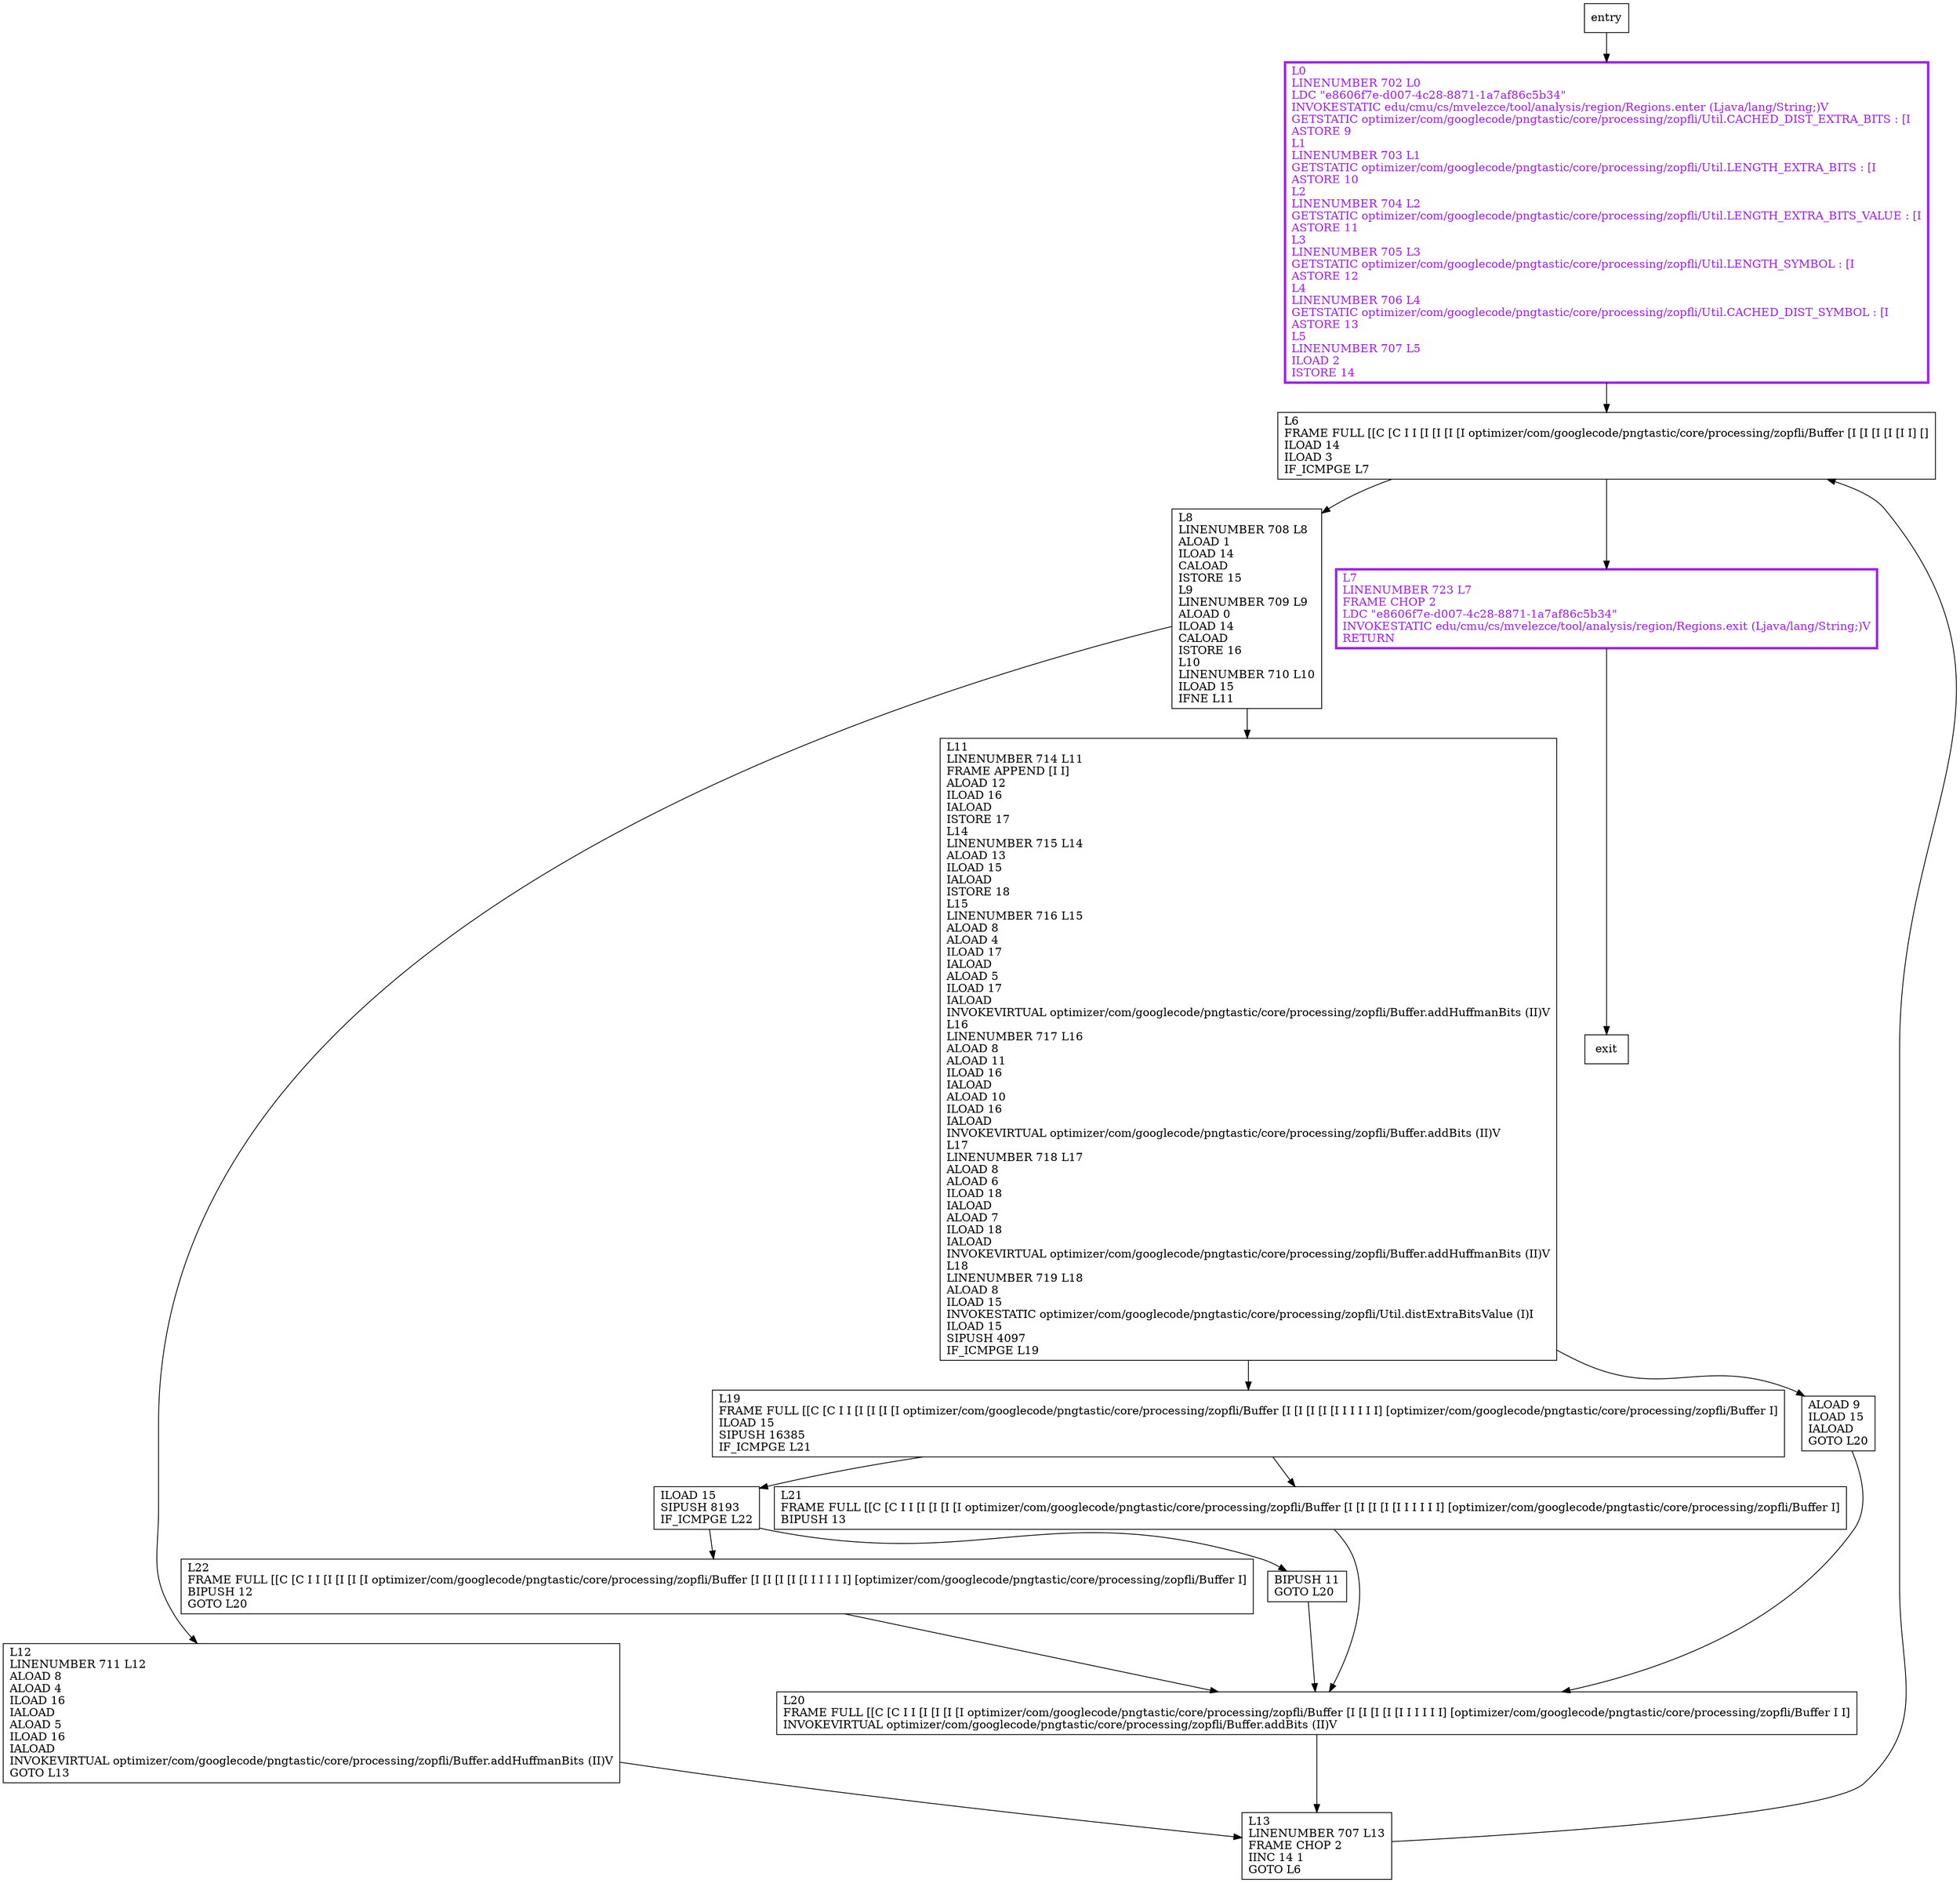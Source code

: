 digraph addLzData {
node [shape=record];
1744713739 [label="L0\lLINENUMBER 702 L0\lLDC \"e8606f7e-d007-4c28-8871-1a7af86c5b34\"\lINVOKESTATIC edu/cmu/cs/mvelezce/tool/analysis/region/Regions.enter (Ljava/lang/String;)V\lGETSTATIC optimizer/com/googlecode/pngtastic/core/processing/zopfli/Util.CACHED_DIST_EXTRA_BITS : [I\lASTORE 9\lL1\lLINENUMBER 703 L1\lGETSTATIC optimizer/com/googlecode/pngtastic/core/processing/zopfli/Util.LENGTH_EXTRA_BITS : [I\lASTORE 10\lL2\lLINENUMBER 704 L2\lGETSTATIC optimizer/com/googlecode/pngtastic/core/processing/zopfli/Util.LENGTH_EXTRA_BITS_VALUE : [I\lASTORE 11\lL3\lLINENUMBER 705 L3\lGETSTATIC optimizer/com/googlecode/pngtastic/core/processing/zopfli/Util.LENGTH_SYMBOL : [I\lASTORE 12\lL4\lLINENUMBER 706 L4\lGETSTATIC optimizer/com/googlecode/pngtastic/core/processing/zopfli/Util.CACHED_DIST_SYMBOL : [I\lASTORE 13\lL5\lLINENUMBER 707 L5\lILOAD 2\lISTORE 14\l"];
495051009 [label="L20\lFRAME FULL [[C [C I I [I [I [I [I optimizer/com/googlecode/pngtastic/core/processing/zopfli/Buffer [I [I [I [I [I I I I I I] [optimizer/com/googlecode/pngtastic/core/processing/zopfli/Buffer I I]\lINVOKEVIRTUAL optimizer/com/googlecode/pngtastic/core/processing/zopfli/Buffer.addBits (II)V\l"];
1238994373 [label="L19\lFRAME FULL [[C [C I I [I [I [I [I optimizer/com/googlecode/pngtastic/core/processing/zopfli/Buffer [I [I [I [I [I I I I I I] [optimizer/com/googlecode/pngtastic/core/processing/zopfli/Buffer I]\lILOAD 15\lSIPUSH 16385\lIF_ICMPGE L21\l"];
374646930 [label="L6\lFRAME FULL [[C [C I I [I [I [I [I optimizer/com/googlecode/pngtastic/core/processing/zopfli/Buffer [I [I [I [I [I I] []\lILOAD 14\lILOAD 3\lIF_ICMPGE L7\l"];
584501954 [label="L22\lFRAME FULL [[C [C I I [I [I [I [I optimizer/com/googlecode/pngtastic/core/processing/zopfli/Buffer [I [I [I [I [I I I I I I] [optimizer/com/googlecode/pngtastic/core/processing/zopfli/Buffer I]\lBIPUSH 12\lGOTO L20\l"];
1038988454 [label="L8\lLINENUMBER 708 L8\lALOAD 1\lILOAD 14\lCALOAD\lISTORE 15\lL9\lLINENUMBER 709 L9\lALOAD 0\lILOAD 14\lCALOAD\lISTORE 16\lL10\lLINENUMBER 710 L10\lILOAD 15\lIFNE L11\l"];
1096682443 [label="L12\lLINENUMBER 711 L12\lALOAD 8\lALOAD 4\lILOAD 16\lIALOAD\lALOAD 5\lILOAD 16\lIALOAD\lINVOKEVIRTUAL optimizer/com/googlecode/pngtastic/core/processing/zopfli/Buffer.addHuffmanBits (II)V\lGOTO L13\l"];
200744172 [label="ILOAD 15\lSIPUSH 8193\lIF_ICMPGE L22\l"];
741390111 [label="ALOAD 9\lILOAD 15\lIALOAD\lGOTO L20\l"];
423711439 [label="L13\lLINENUMBER 707 L13\lFRAME CHOP 2\lIINC 14 1\lGOTO L6\l"];
247795540 [label="L21\lFRAME FULL [[C [C I I [I [I [I [I optimizer/com/googlecode/pngtastic/core/processing/zopfli/Buffer [I [I [I [I [I I I I I I] [optimizer/com/googlecode/pngtastic/core/processing/zopfli/Buffer I]\lBIPUSH 13\l"];
1244815033 [label="L7\lLINENUMBER 723 L7\lFRAME CHOP 2\lLDC \"e8606f7e-d007-4c28-8871-1a7af86c5b34\"\lINVOKESTATIC edu/cmu/cs/mvelezce/tool/analysis/region/Regions.exit (Ljava/lang/String;)V\lRETURN\l"];
1475759966 [label="L11\lLINENUMBER 714 L11\lFRAME APPEND [I I]\lALOAD 12\lILOAD 16\lIALOAD\lISTORE 17\lL14\lLINENUMBER 715 L14\lALOAD 13\lILOAD 15\lIALOAD\lISTORE 18\lL15\lLINENUMBER 716 L15\lALOAD 8\lALOAD 4\lILOAD 17\lIALOAD\lALOAD 5\lILOAD 17\lIALOAD\lINVOKEVIRTUAL optimizer/com/googlecode/pngtastic/core/processing/zopfli/Buffer.addHuffmanBits (II)V\lL16\lLINENUMBER 717 L16\lALOAD 8\lALOAD 11\lILOAD 16\lIALOAD\lALOAD 10\lILOAD 16\lIALOAD\lINVOKEVIRTUAL optimizer/com/googlecode/pngtastic/core/processing/zopfli/Buffer.addBits (II)V\lL17\lLINENUMBER 718 L17\lALOAD 8\lALOAD 6\lILOAD 18\lIALOAD\lALOAD 7\lILOAD 18\lIALOAD\lINVOKEVIRTUAL optimizer/com/googlecode/pngtastic/core/processing/zopfli/Buffer.addHuffmanBits (II)V\lL18\lLINENUMBER 719 L18\lALOAD 8\lILOAD 15\lINVOKESTATIC optimizer/com/googlecode/pngtastic/core/processing/zopfli/Util.distExtraBitsValue (I)I\lILOAD 15\lSIPUSH 4097\lIF_ICMPGE L19\l"];
818785904 [label="BIPUSH 11\lGOTO L20\l"];
entry;
exit;
1744713739 -> 374646930;
495051009 -> 423711439;
1238994373 -> 200744172;
1238994373 -> 247795540;
374646930 -> 1038988454;
374646930 -> 1244815033;
584501954 -> 495051009;
entry -> 1744713739;
1038988454 -> 1096682443;
1038988454 -> 1475759966;
1096682443 -> 423711439;
200744172 -> 584501954;
200744172 -> 818785904;
741390111 -> 495051009;
423711439 -> 374646930;
247795540 -> 495051009;
1244815033 -> exit;
1475759966 -> 1238994373;
1475759966 -> 741390111;
818785904 -> 495051009;
1744713739[fontcolor="purple", penwidth=3, color="purple"];
1244815033[fontcolor="purple", penwidth=3, color="purple"];
}

